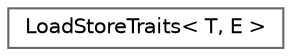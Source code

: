 digraph "类继承关系图"
{
 // LATEX_PDF_SIZE
  bgcolor="transparent";
  edge [fontname=Helvetica,fontsize=10,labelfontname=Helvetica,labelfontsize=10];
  node [fontname=Helvetica,fontsize=10,shape=box,height=0.2,width=0.4];
  rankdir="LR";
  Node0 [id="Node000000",label="LoadStoreTraits\< T, E \>",height=0.2,width=0.4,color="grey40", fillcolor="white", style="filled",URL="$struct_load_store_traits.html",tooltip=" "];
}
